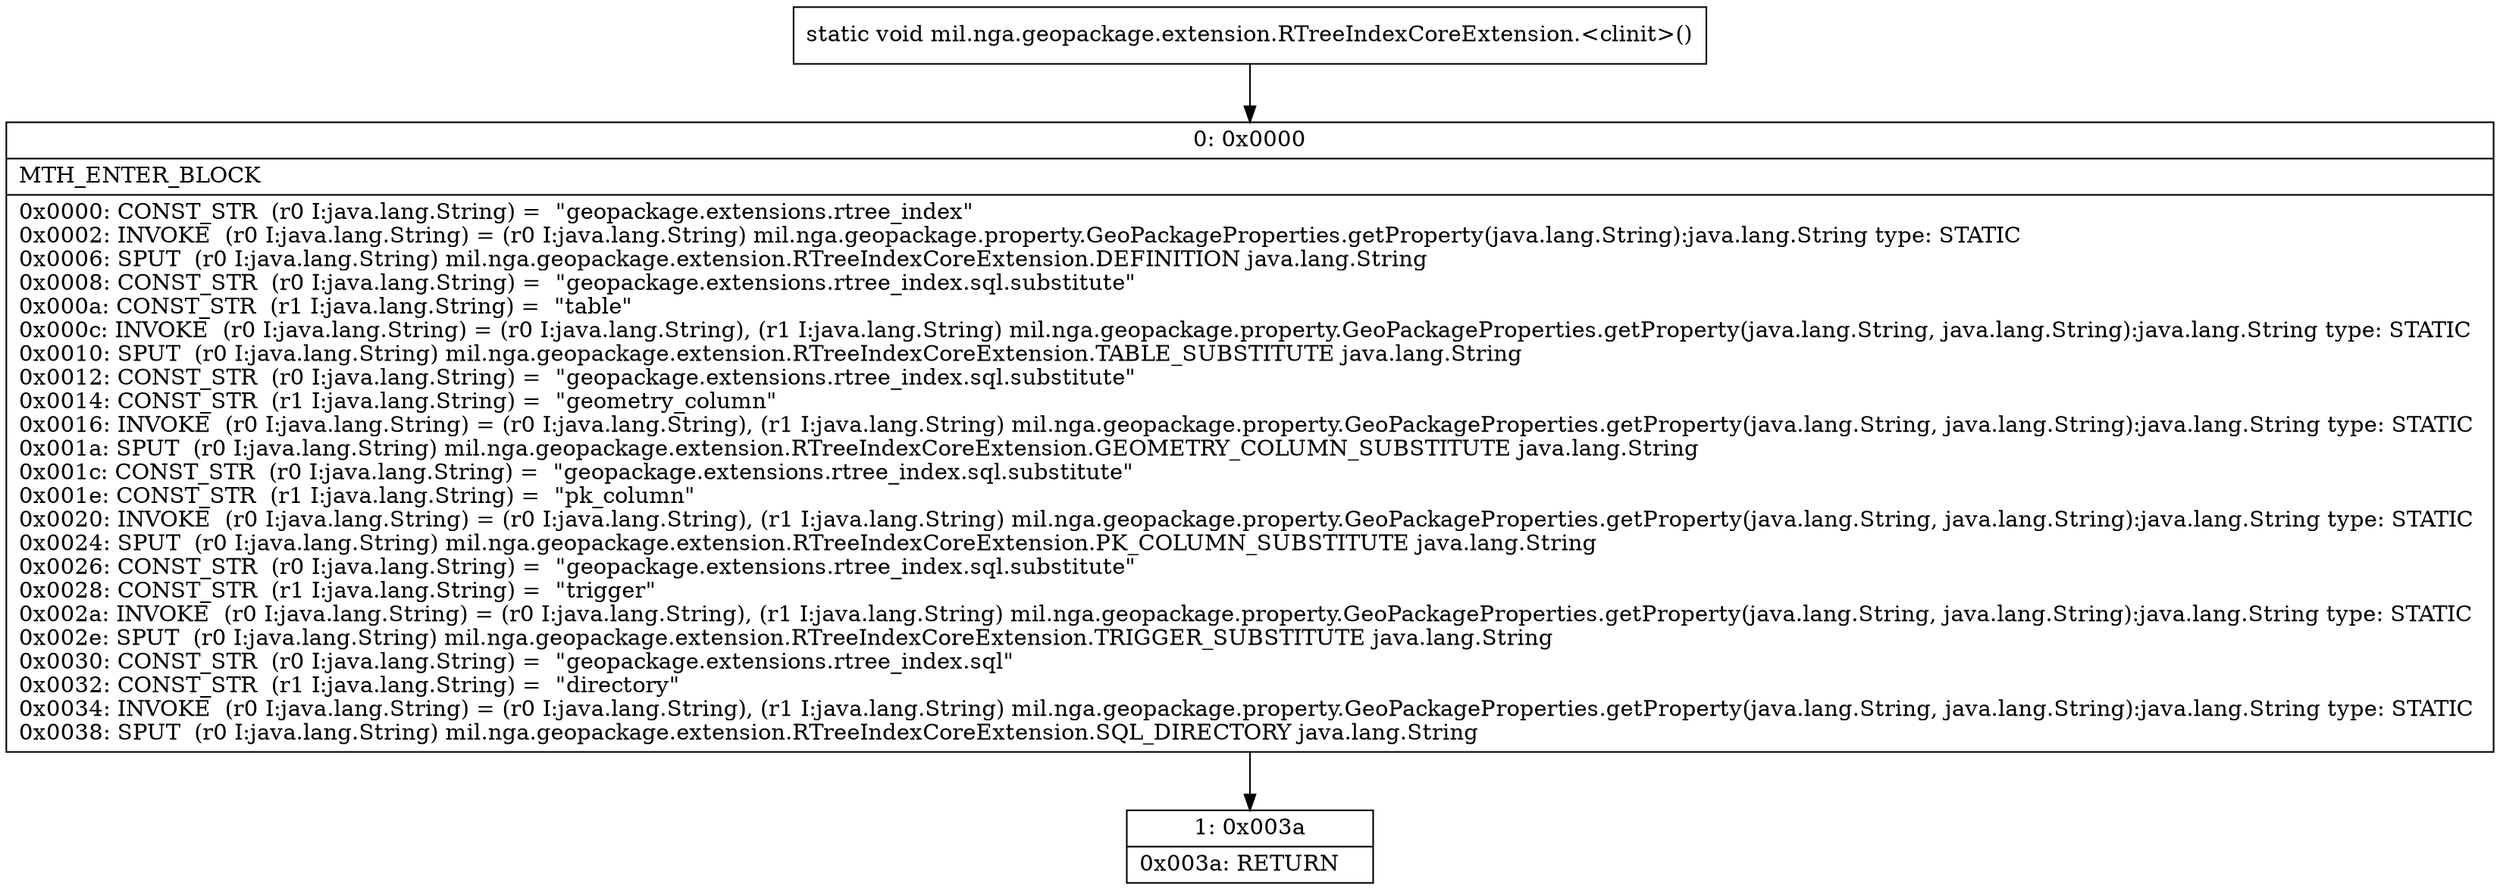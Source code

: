 digraph "CFG formil.nga.geopackage.extension.RTreeIndexCoreExtension.\<clinit\>()V" {
Node_0 [shape=record,label="{0\:\ 0x0000|MTH_ENTER_BLOCK\l|0x0000: CONST_STR  (r0 I:java.lang.String) =  \"geopackage.extensions.rtree_index\" \l0x0002: INVOKE  (r0 I:java.lang.String) = (r0 I:java.lang.String) mil.nga.geopackage.property.GeoPackageProperties.getProperty(java.lang.String):java.lang.String type: STATIC \l0x0006: SPUT  (r0 I:java.lang.String) mil.nga.geopackage.extension.RTreeIndexCoreExtension.DEFINITION java.lang.String \l0x0008: CONST_STR  (r0 I:java.lang.String) =  \"geopackage.extensions.rtree_index.sql.substitute\" \l0x000a: CONST_STR  (r1 I:java.lang.String) =  \"table\" \l0x000c: INVOKE  (r0 I:java.lang.String) = (r0 I:java.lang.String), (r1 I:java.lang.String) mil.nga.geopackage.property.GeoPackageProperties.getProperty(java.lang.String, java.lang.String):java.lang.String type: STATIC \l0x0010: SPUT  (r0 I:java.lang.String) mil.nga.geopackage.extension.RTreeIndexCoreExtension.TABLE_SUBSTITUTE java.lang.String \l0x0012: CONST_STR  (r0 I:java.lang.String) =  \"geopackage.extensions.rtree_index.sql.substitute\" \l0x0014: CONST_STR  (r1 I:java.lang.String) =  \"geometry_column\" \l0x0016: INVOKE  (r0 I:java.lang.String) = (r0 I:java.lang.String), (r1 I:java.lang.String) mil.nga.geopackage.property.GeoPackageProperties.getProperty(java.lang.String, java.lang.String):java.lang.String type: STATIC \l0x001a: SPUT  (r0 I:java.lang.String) mil.nga.geopackage.extension.RTreeIndexCoreExtension.GEOMETRY_COLUMN_SUBSTITUTE java.lang.String \l0x001c: CONST_STR  (r0 I:java.lang.String) =  \"geopackage.extensions.rtree_index.sql.substitute\" \l0x001e: CONST_STR  (r1 I:java.lang.String) =  \"pk_column\" \l0x0020: INVOKE  (r0 I:java.lang.String) = (r0 I:java.lang.String), (r1 I:java.lang.String) mil.nga.geopackage.property.GeoPackageProperties.getProperty(java.lang.String, java.lang.String):java.lang.String type: STATIC \l0x0024: SPUT  (r0 I:java.lang.String) mil.nga.geopackage.extension.RTreeIndexCoreExtension.PK_COLUMN_SUBSTITUTE java.lang.String \l0x0026: CONST_STR  (r0 I:java.lang.String) =  \"geopackage.extensions.rtree_index.sql.substitute\" \l0x0028: CONST_STR  (r1 I:java.lang.String) =  \"trigger\" \l0x002a: INVOKE  (r0 I:java.lang.String) = (r0 I:java.lang.String), (r1 I:java.lang.String) mil.nga.geopackage.property.GeoPackageProperties.getProperty(java.lang.String, java.lang.String):java.lang.String type: STATIC \l0x002e: SPUT  (r0 I:java.lang.String) mil.nga.geopackage.extension.RTreeIndexCoreExtension.TRIGGER_SUBSTITUTE java.lang.String \l0x0030: CONST_STR  (r0 I:java.lang.String) =  \"geopackage.extensions.rtree_index.sql\" \l0x0032: CONST_STR  (r1 I:java.lang.String) =  \"directory\" \l0x0034: INVOKE  (r0 I:java.lang.String) = (r0 I:java.lang.String), (r1 I:java.lang.String) mil.nga.geopackage.property.GeoPackageProperties.getProperty(java.lang.String, java.lang.String):java.lang.String type: STATIC \l0x0038: SPUT  (r0 I:java.lang.String) mil.nga.geopackage.extension.RTreeIndexCoreExtension.SQL_DIRECTORY java.lang.String \l}"];
Node_1 [shape=record,label="{1\:\ 0x003a|0x003a: RETURN   \l}"];
MethodNode[shape=record,label="{static void mil.nga.geopackage.extension.RTreeIndexCoreExtension.\<clinit\>() }"];
MethodNode -> Node_0;
Node_0 -> Node_1;
}

